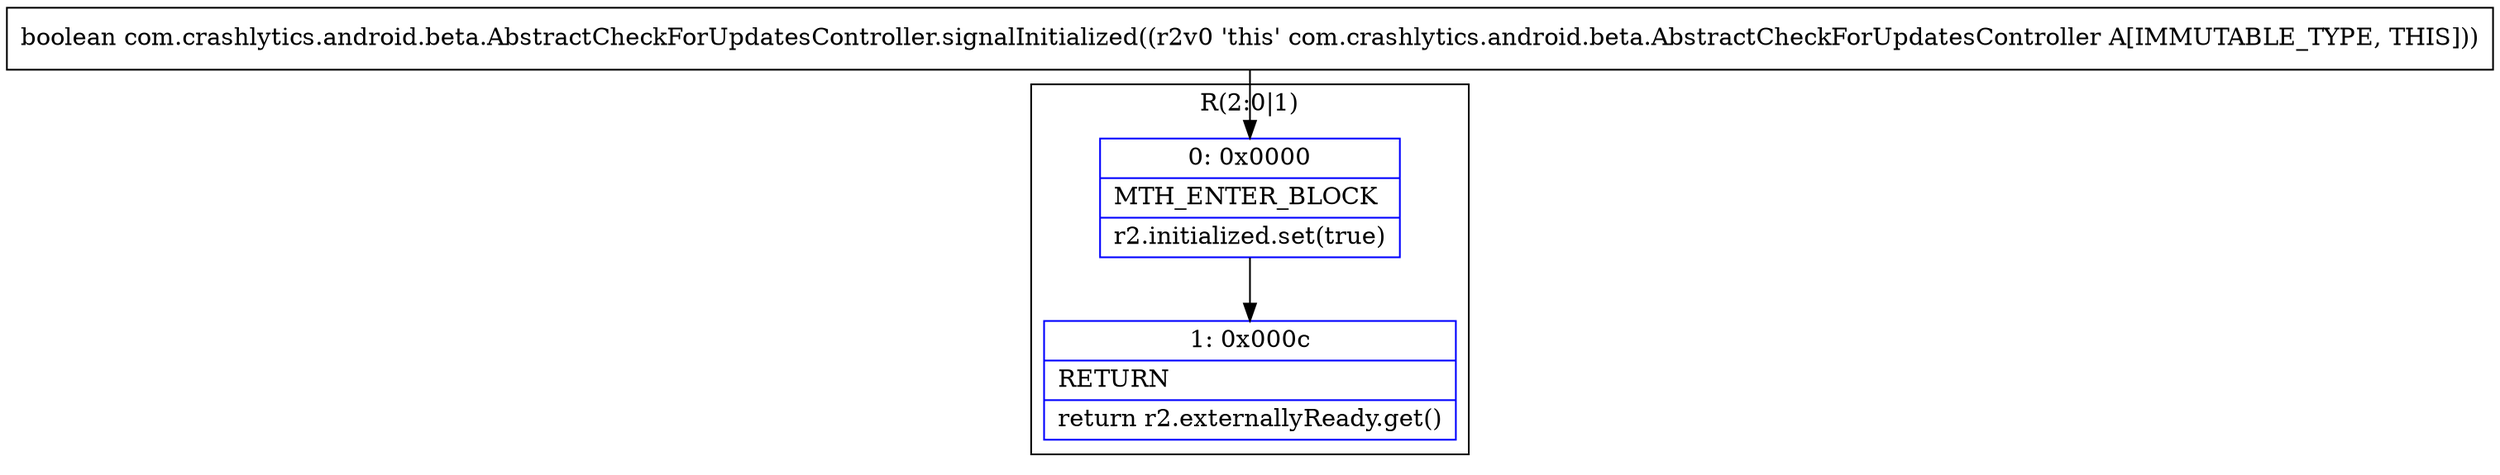 digraph "CFG forcom.crashlytics.android.beta.AbstractCheckForUpdatesController.signalInitialized()Z" {
subgraph cluster_Region_258778062 {
label = "R(2:0|1)";
node [shape=record,color=blue];
Node_0 [shape=record,label="{0\:\ 0x0000|MTH_ENTER_BLOCK\l|r2.initialized.set(true)\l}"];
Node_1 [shape=record,label="{1\:\ 0x000c|RETURN\l|return r2.externallyReady.get()\l}"];
}
MethodNode[shape=record,label="{boolean com.crashlytics.android.beta.AbstractCheckForUpdatesController.signalInitialized((r2v0 'this' com.crashlytics.android.beta.AbstractCheckForUpdatesController A[IMMUTABLE_TYPE, THIS])) }"];
MethodNode -> Node_0;
Node_0 -> Node_1;
}

